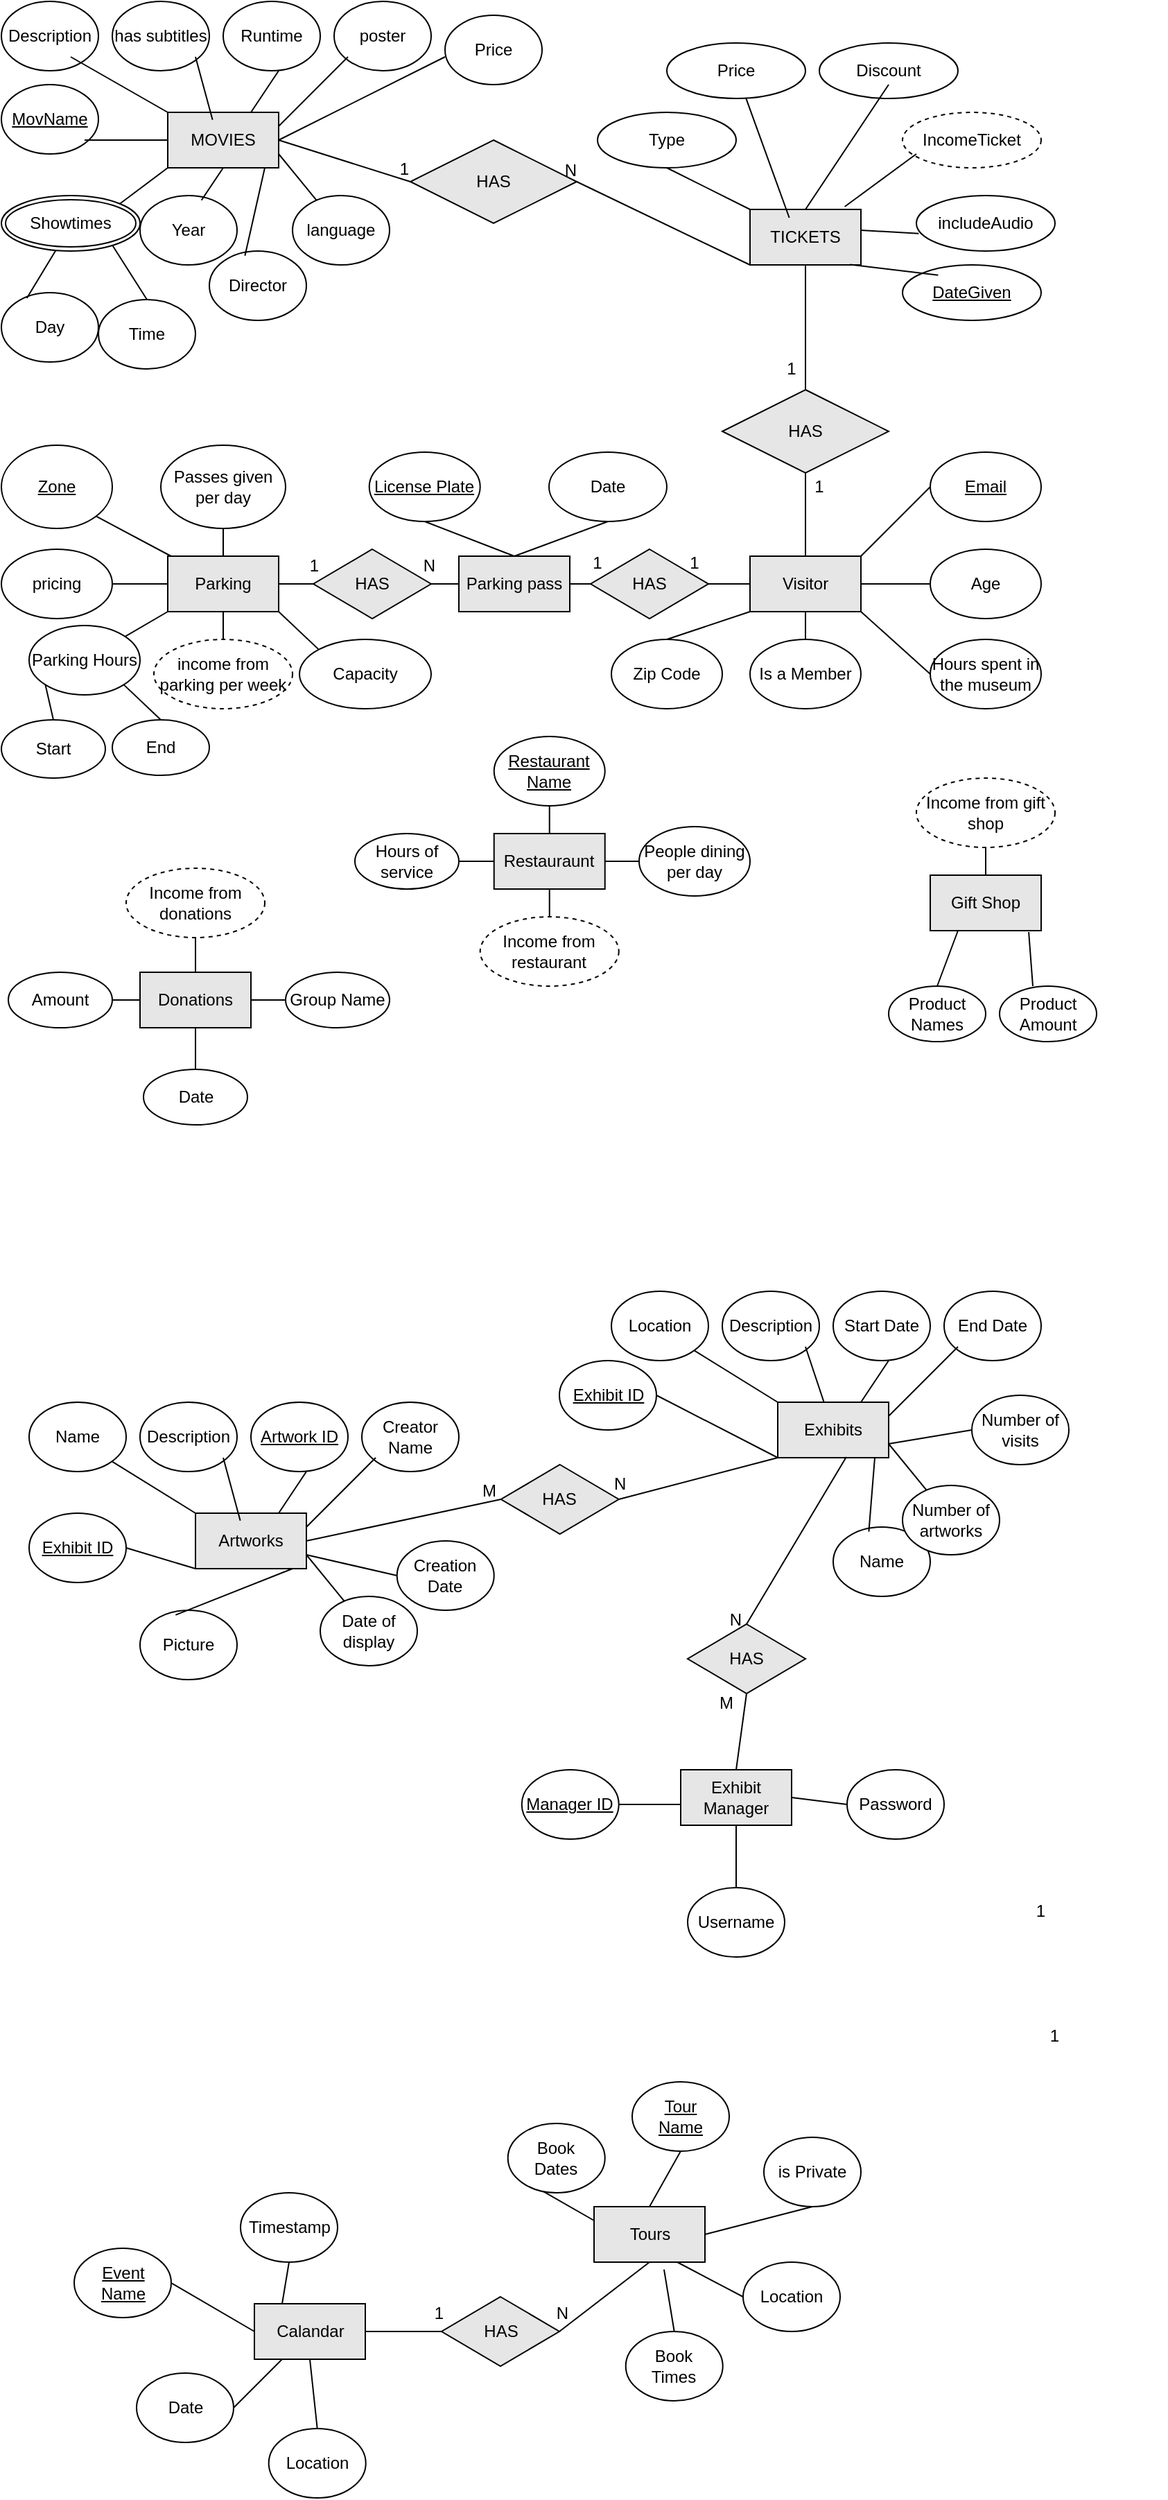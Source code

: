 <mxfile version="20.8.19" type="github">
  <diagram id="hE65RoLKXRJ-H_FZ36-S" name="Page-1">
    <mxGraphModel dx="841" dy="452" grid="1" gridSize="10" guides="1" tooltips="1" connect="1" arrows="0" fold="1" page="1" pageScale="1" pageWidth="850" pageHeight="1100" math="0" shadow="0">
      <root>
        <mxCell id="0" />
        <mxCell id="1" parent="0" />
        <mxCell id="snFYg91EjPXi_6oUZBa3-1" value="&lt;span style=&quot;&quot;&gt;MOVIES&lt;/span&gt;" style="rounded=0;whiteSpace=wrap;html=1;labelBackgroundColor=none;fillColor=#E6E6E6;strokeColor=default;align=center;fontColor=default;" parent="1" vertex="1">
          <mxGeometry x="120" y="80" width="80" height="40" as="geometry" />
        </mxCell>
        <mxCell id="B4HkfwiJIqSksFedpEig-2" value="Price" style="ellipse;whiteSpace=wrap;html=1;labelBackgroundColor=none;strokeColor=default;fontColor=default;fillColor=#FFFFFF;" parent="1" vertex="1">
          <mxGeometry x="320" y="10" width="70" height="50" as="geometry" />
        </mxCell>
        <mxCell id="B4HkfwiJIqSksFedpEig-3" value="&lt;u&gt;MovName&lt;/u&gt;" style="ellipse;whiteSpace=wrap;html=1;labelBackgroundColor=none;strokeColor=default;fontColor=default;fillColor=#FFFFFF;" parent="1" vertex="1">
          <mxGeometry y="60" width="70" height="50" as="geometry" />
        </mxCell>
        <mxCell id="B4HkfwiJIqSksFedpEig-4" value="Director" style="ellipse;whiteSpace=wrap;html=1;labelBackgroundColor=none;strokeColor=default;fontColor=default;fillColor=#FFFFFF;" parent="1" vertex="1">
          <mxGeometry x="150" y="180" width="70" height="50" as="geometry" />
        </mxCell>
        <mxCell id="B4HkfwiJIqSksFedpEig-5" value="Description" style="ellipse;whiteSpace=wrap;html=1;labelBackgroundColor=none;strokeColor=default;fontColor=default;fillColor=#FFFFFF;" parent="1" vertex="1">
          <mxGeometry width="70" height="50" as="geometry" />
        </mxCell>
        <mxCell id="B4HkfwiJIqSksFedpEig-6" value="Runtime" style="ellipse;whiteSpace=wrap;html=1;labelBackgroundColor=none;strokeColor=default;fontColor=default;fillColor=#FFFFFF;" parent="1" vertex="1">
          <mxGeometry x="160" width="70" height="50" as="geometry" />
        </mxCell>
        <mxCell id="B4HkfwiJIqSksFedpEig-7" value="Year" style="ellipse;whiteSpace=wrap;html=1;labelBackgroundColor=none;strokeColor=default;fontColor=default;fillColor=#FFFFFF;" parent="1" vertex="1">
          <mxGeometry x="100" y="140" width="70" height="50" as="geometry" />
        </mxCell>
        <mxCell id="B4HkfwiJIqSksFedpEig-8" value="language" style="ellipse;whiteSpace=wrap;html=1;labelBackgroundColor=none;strokeColor=default;fontColor=default;fillColor=#FFFFFF;" parent="1" vertex="1">
          <mxGeometry x="210" y="140" width="70" height="50" as="geometry" />
        </mxCell>
        <mxCell id="B4HkfwiJIqSksFedpEig-9" value="has subtitles" style="ellipse;whiteSpace=wrap;html=1;labelBackgroundColor=none;strokeColor=default;fontColor=default;fillColor=#FFFFFF;" parent="1" vertex="1">
          <mxGeometry x="80" width="70" height="50" as="geometry" />
        </mxCell>
        <mxCell id="B4HkfwiJIqSksFedpEig-10" value="poster" style="ellipse;whiteSpace=wrap;html=1;labelBackgroundColor=none;strokeColor=default;fontColor=default;fillColor=#FFFFFF;" parent="1" vertex="1">
          <mxGeometry x="240" width="70" height="50" as="geometry" />
        </mxCell>
        <mxCell id="B4HkfwiJIqSksFedpEig-11" value="Day" style="ellipse;whiteSpace=wrap;html=1;labelBackgroundColor=none;strokeColor=default;fontColor=default;fillColor=#FFFFFF;" parent="1" vertex="1">
          <mxGeometry y="210" width="70" height="50" as="geometry" />
        </mxCell>
        <mxCell id="B4HkfwiJIqSksFedpEig-12" value="Time" style="ellipse;whiteSpace=wrap;html=1;labelBackgroundColor=none;strokeColor=default;fontColor=default;fillColor=#FFFFFF;" parent="1" vertex="1">
          <mxGeometry x="70" y="215" width="70" height="50" as="geometry" />
        </mxCell>
        <mxCell id="B4HkfwiJIqSksFedpEig-14" value="" style="endArrow=none;html=1;rounded=0;fontColor=default;exitX=0;exitY=0;exitDx=0;exitDy=0;" parent="1" source="snFYg91EjPXi_6oUZBa3-1" edge="1">
          <mxGeometry width="50" height="50" relative="1" as="geometry">
            <mxPoint y="90" as="sourcePoint" />
            <mxPoint x="50" y="40" as="targetPoint" />
          </mxGeometry>
        </mxCell>
        <mxCell id="B4HkfwiJIqSksFedpEig-16" value="" style="endArrow=none;html=1;rounded=0;fontColor=default;exitX=0.404;exitY=0.133;exitDx=0;exitDy=0;exitPerimeter=0;" parent="1" source="snFYg91EjPXi_6oUZBa3-1" edge="1">
          <mxGeometry width="50" height="50" relative="1" as="geometry">
            <mxPoint x="90" y="80" as="sourcePoint" />
            <mxPoint x="140" y="40" as="targetPoint" />
          </mxGeometry>
        </mxCell>
        <mxCell id="B4HkfwiJIqSksFedpEig-17" value="" style="endArrow=none;html=1;rounded=0;fontColor=default;exitX=0.75;exitY=0;exitDx=0;exitDy=0;" parent="1" source="snFYg91EjPXi_6oUZBa3-1" edge="1">
          <mxGeometry width="50" height="50" relative="1" as="geometry">
            <mxPoint x="150" y="90" as="sourcePoint" />
            <mxPoint x="200" y="50" as="targetPoint" />
          </mxGeometry>
        </mxCell>
        <mxCell id="B4HkfwiJIqSksFedpEig-18" value="" style="endArrow=none;html=1;rounded=0;fontColor=default;" parent="1" edge="1">
          <mxGeometry width="50" height="50" relative="1" as="geometry">
            <mxPoint x="200" y="90" as="sourcePoint" />
            <mxPoint x="250" y="40" as="targetPoint" />
          </mxGeometry>
        </mxCell>
        <mxCell id="B4HkfwiJIqSksFedpEig-19" value="" style="endArrow=none;html=1;rounded=0;fontColor=default;exitX=1;exitY=0.5;exitDx=0;exitDy=0;" parent="1" source="snFYg91EjPXi_6oUZBa3-1" edge="1">
          <mxGeometry width="50" height="50" relative="1" as="geometry">
            <mxPoint x="270" y="90" as="sourcePoint" />
            <mxPoint x="320" y="40" as="targetPoint" />
          </mxGeometry>
        </mxCell>
        <mxCell id="B4HkfwiJIqSksFedpEig-20" value="" style="endArrow=none;html=1;rounded=0;fontColor=default;entryX=0;entryY=0.5;entryDx=0;entryDy=0;" parent="1" target="snFYg91EjPXi_6oUZBa3-1" edge="1">
          <mxGeometry width="50" height="50" relative="1" as="geometry">
            <mxPoint x="60" y="100" as="sourcePoint" />
            <mxPoint x="100" y="40" as="targetPoint" />
          </mxGeometry>
        </mxCell>
        <mxCell id="B4HkfwiJIqSksFedpEig-21" value="" style="endArrow=none;html=1;rounded=0;fontColor=default;entryX=0;entryY=1;entryDx=0;entryDy=0;" parent="1" target="snFYg91EjPXi_6oUZBa3-1" edge="1">
          <mxGeometry width="50" height="50" relative="1" as="geometry">
            <mxPoint x="80" y="150" as="sourcePoint" />
            <mxPoint x="130" y="100" as="targetPoint" />
          </mxGeometry>
        </mxCell>
        <mxCell id="B4HkfwiJIqSksFedpEig-23" value="" style="endArrow=none;html=1;rounded=0;fontColor=default;exitX=0.262;exitY=0.08;exitDx=0;exitDy=0;exitPerimeter=0;" parent="1" source="B4HkfwiJIqSksFedpEig-11" edge="1">
          <mxGeometry width="50" height="50" relative="1" as="geometry">
            <mxPoint x="30" y="220" as="sourcePoint" />
            <mxPoint x="45" y="170" as="targetPoint" />
          </mxGeometry>
        </mxCell>
        <mxCell id="B4HkfwiJIqSksFedpEig-24" value="" style="endArrow=none;html=1;rounded=0;fontColor=default;exitX=0.5;exitY=0;exitDx=0;exitDy=0;" parent="1" source="B4HkfwiJIqSksFedpEig-12" edge="1">
          <mxGeometry width="50" height="50" relative="1" as="geometry">
            <mxPoint x="20" y="210" as="sourcePoint" />
            <mxPoint x="70" y="160" as="targetPoint" />
          </mxGeometry>
        </mxCell>
        <mxCell id="B4HkfwiJIqSksFedpEig-25" value="" style="endArrow=none;html=1;rounded=0;fontColor=default;exitX=0.633;exitY=0.067;exitDx=0;exitDy=0;exitPerimeter=0;entryX=0.5;entryY=1;entryDx=0;entryDy=0;" parent="1" source="B4HkfwiJIqSksFedpEig-7" target="snFYg91EjPXi_6oUZBa3-1" edge="1">
          <mxGeometry width="50" height="50" relative="1" as="geometry">
            <mxPoint x="120" y="160" as="sourcePoint" />
            <mxPoint x="160" y="130" as="targetPoint" />
          </mxGeometry>
        </mxCell>
        <mxCell id="B4HkfwiJIqSksFedpEig-26" value="" style="endArrow=none;html=1;rounded=0;fontColor=default;exitX=0.367;exitY=0.067;exitDx=0;exitDy=0;exitPerimeter=0;" parent="1" source="B4HkfwiJIqSksFedpEig-4" edge="1">
          <mxGeometry width="50" height="50" relative="1" as="geometry">
            <mxPoint x="140" y="170" as="sourcePoint" />
            <mxPoint x="190" y="120" as="targetPoint" />
          </mxGeometry>
        </mxCell>
        <mxCell id="B4HkfwiJIqSksFedpEig-27" value="" style="endArrow=none;html=1;rounded=0;fontColor=default;" parent="1" source="B4HkfwiJIqSksFedpEig-8" edge="1">
          <mxGeometry width="50" height="50" relative="1" as="geometry">
            <mxPoint x="150" y="160" as="sourcePoint" />
            <mxPoint x="200" y="110" as="targetPoint" />
          </mxGeometry>
        </mxCell>
        <mxCell id="B4HkfwiJIqSksFedpEig-28" value="&lt;div&gt;TICKETS&lt;/div&gt;" style="rounded=0;whiteSpace=wrap;html=1;labelBackgroundColor=none;fillColor=#E6E6E6;strokeColor=default;align=center;fontColor=default;" parent="1" vertex="1">
          <mxGeometry x="540" y="150" width="80" height="40" as="geometry" />
        </mxCell>
        <mxCell id="B4HkfwiJIqSksFedpEig-41" value="includeAudio" style="ellipse;whiteSpace=wrap;html=1;align=center;labelBackgroundColor=none;strokeColor=default;fontColor=default;fillColor=#FFFFFF;" parent="1" vertex="1">
          <mxGeometry x="660" y="140" width="100" height="40" as="geometry" />
        </mxCell>
        <mxCell id="B4HkfwiJIqSksFedpEig-43" value="Discount" style="ellipse;whiteSpace=wrap;html=1;align=center;labelBackgroundColor=none;strokeColor=default;fontColor=default;fillColor=#FFFFFF;" parent="1" vertex="1">
          <mxGeometry x="590" y="30" width="100" height="40" as="geometry" />
        </mxCell>
        <mxCell id="B4HkfwiJIqSksFedpEig-44" value="Price" style="ellipse;whiteSpace=wrap;html=1;align=center;labelBackgroundColor=none;strokeColor=default;fontColor=default;fillColor=#FFFFFF;" parent="1" vertex="1">
          <mxGeometry x="480" y="30" width="100" height="40" as="geometry" />
        </mxCell>
        <mxCell id="B4HkfwiJIqSksFedpEig-45" value="Type" style="ellipse;whiteSpace=wrap;html=1;align=center;labelBackgroundColor=none;strokeColor=default;fontColor=default;fillColor=#FFFFFF;" parent="1" vertex="1">
          <mxGeometry x="430" y="80" width="100" height="40" as="geometry" />
        </mxCell>
        <mxCell id="B4HkfwiJIqSksFedpEig-46" value="DateGiven" style="ellipse;whiteSpace=wrap;html=1;align=center;fontStyle=4;labelBackgroundColor=none;strokeColor=default;fontColor=default;fillColor=#FFFFFF;" parent="1" vertex="1">
          <mxGeometry x="650" y="190" width="100" height="40" as="geometry" />
        </mxCell>
        <mxCell id="B4HkfwiJIqSksFedpEig-47" value="IncomeTicket" style="ellipse;whiteSpace=wrap;html=1;align=center;dashed=1;labelBackgroundColor=none;strokeColor=default;fontColor=default;fillColor=#FFFFFF;" parent="1" vertex="1">
          <mxGeometry x="650" y="80" width="100" height="40" as="geometry" />
        </mxCell>
        <mxCell id="B4HkfwiJIqSksFedpEig-48" value="" style="endArrow=none;html=1;rounded=0;fontColor=default;entryX=0;entryY=0;entryDx=0;entryDy=0;" parent="1" target="B4HkfwiJIqSksFedpEig-28" edge="1">
          <mxGeometry relative="1" as="geometry">
            <mxPoint x="480" y="120" as="sourcePoint" />
            <mxPoint x="620" y="110" as="targetPoint" />
          </mxGeometry>
        </mxCell>
        <mxCell id="B4HkfwiJIqSksFedpEig-49" value="" style="endArrow=none;html=1;rounded=0;fontColor=default;entryX=0.354;entryY=0.15;entryDx=0;entryDy=0;entryPerimeter=0;" parent="1" source="B4HkfwiJIqSksFedpEig-44" target="B4HkfwiJIqSksFedpEig-28" edge="1">
          <mxGeometry relative="1" as="geometry">
            <mxPoint x="500" y="79" as="sourcePoint" />
            <mxPoint x="660" y="79" as="targetPoint" />
          </mxGeometry>
        </mxCell>
        <mxCell id="B4HkfwiJIqSksFedpEig-50" value="" style="endArrow=none;html=1;rounded=0;fontColor=default;exitX=0.5;exitY=0;exitDx=0;exitDy=0;" parent="1" source="B4HkfwiJIqSksFedpEig-28" edge="1">
          <mxGeometry relative="1" as="geometry">
            <mxPoint x="520" y="110" as="sourcePoint" />
            <mxPoint x="640" y="60" as="targetPoint" />
          </mxGeometry>
        </mxCell>
        <mxCell id="B4HkfwiJIqSksFedpEig-51" value="" style="endArrow=none;html=1;rounded=0;fontColor=default;exitX=0.854;exitY=-0.05;exitDx=0;exitDy=0;exitPerimeter=0;" parent="1" source="B4HkfwiJIqSksFedpEig-28" edge="1">
          <mxGeometry relative="1" as="geometry">
            <mxPoint x="520" y="110" as="sourcePoint" />
            <mxPoint x="660" y="110" as="targetPoint" />
          </mxGeometry>
        </mxCell>
        <mxCell id="B4HkfwiJIqSksFedpEig-52" value="" style="endArrow=none;html=1;rounded=0;fontColor=default;entryX=0.017;entryY=0.683;entryDx=0;entryDy=0;entryPerimeter=0;" parent="1" target="B4HkfwiJIqSksFedpEig-41" edge="1">
          <mxGeometry relative="1" as="geometry">
            <mxPoint x="620" y="165" as="sourcePoint" />
            <mxPoint x="680" y="164.5" as="targetPoint" />
          </mxGeometry>
        </mxCell>
        <mxCell id="B4HkfwiJIqSksFedpEig-53" value="" style="endArrow=none;html=1;rounded=0;fontColor=default;entryX=0.257;entryY=0.183;entryDx=0;entryDy=0;entryPerimeter=0;exitX=0.903;exitY=0.994;exitDx=0;exitDy=0;exitPerimeter=0;" parent="1" source="B4HkfwiJIqSksFedpEig-28" target="B4HkfwiJIqSksFedpEig-46" edge="1">
          <mxGeometry relative="1" as="geometry">
            <mxPoint x="560" y="190" as="sourcePoint" />
            <mxPoint x="720" y="189" as="targetPoint" />
            <Array as="points" />
          </mxGeometry>
        </mxCell>
        <mxCell id="B4HkfwiJIqSksFedpEig-54" value="HAS" style="shape=rhombus;perimeter=rhombusPerimeter;whiteSpace=wrap;html=1;align=center;labelBackgroundColor=none;strokeColor=default;fontColor=default;fillColor=#E6E6E6;" parent="1" vertex="1">
          <mxGeometry x="295" y="100" width="120" height="60" as="geometry" />
        </mxCell>
        <mxCell id="B4HkfwiJIqSksFedpEig-55" value="" style="endArrow=none;html=1;rounded=0;fontColor=default;entryX=0;entryY=0.5;entryDx=0;entryDy=0;" parent="1" target="B4HkfwiJIqSksFedpEig-54" edge="1">
          <mxGeometry relative="1" as="geometry">
            <mxPoint x="200" y="100" as="sourcePoint" />
            <mxPoint x="360" y="100" as="targetPoint" />
          </mxGeometry>
        </mxCell>
        <mxCell id="B4HkfwiJIqSksFedpEig-56" value="1" style="resizable=0;html=1;align=right;verticalAlign=bottom;labelBackgroundColor=none;strokeColor=default;fontColor=default;fillColor=#E6E6E6;" parent="B4HkfwiJIqSksFedpEig-55" connectable="0" vertex="1">
          <mxGeometry x="1" relative="1" as="geometry" />
        </mxCell>
        <mxCell id="B4HkfwiJIqSksFedpEig-57" value="" style="endArrow=none;html=1;rounded=0;fontColor=default;exitX=0;exitY=1;exitDx=0;exitDy=0;" parent="1" source="B4HkfwiJIqSksFedpEig-28" edge="1">
          <mxGeometry relative="1" as="geometry">
            <mxPoint x="495" y="140" as="sourcePoint" />
            <mxPoint x="415" y="130" as="targetPoint" />
          </mxGeometry>
        </mxCell>
        <mxCell id="B4HkfwiJIqSksFedpEig-58" value="N" style="resizable=0;html=1;align=right;verticalAlign=bottom;labelBackgroundColor=none;strokeColor=default;fontColor=default;fillColor=#E6E6E6;" parent="B4HkfwiJIqSksFedpEig-57" connectable="0" vertex="1">
          <mxGeometry x="1" relative="1" as="geometry" />
        </mxCell>
        <mxCell id="ZLmWBADTlYXgiT_7GT_r-1" value="Parking" style="rounded=0;whiteSpace=wrap;html=1;labelBackgroundColor=none;fillColor=#E6E6E6;strokeColor=default;align=center;fontColor=default;" parent="1" vertex="1">
          <mxGeometry x="120" y="400" width="80" height="40" as="geometry" />
        </mxCell>
        <mxCell id="ZLmWBADTlYXgiT_7GT_r-2" value="Zone" style="ellipse;whiteSpace=wrap;html=1;fontStyle=4" parent="1" vertex="1">
          <mxGeometry y="320" width="80" height="60" as="geometry" />
        </mxCell>
        <mxCell id="ZLmWBADTlYXgiT_7GT_r-3" value="pricing" style="ellipse;whiteSpace=wrap;html=1;" parent="1" vertex="1">
          <mxGeometry y="395" width="80" height="50" as="geometry" />
        </mxCell>
        <mxCell id="ZLmWBADTlYXgiT_7GT_r-4" value="Parking Hours" style="ellipse;whiteSpace=wrap;html=1;" parent="1" vertex="1">
          <mxGeometry x="20" y="450" width="80" height="50" as="geometry" />
        </mxCell>
        <mxCell id="ZLmWBADTlYXgiT_7GT_r-5" value="Passes given per day" style="ellipse;whiteSpace=wrap;html=1;" parent="1" vertex="1">
          <mxGeometry x="115" y="320" width="90" height="60" as="geometry" />
        </mxCell>
        <mxCell id="ZLmWBADTlYXgiT_7GT_r-6" value="income from parking per week" style="ellipse;whiteSpace=wrap;html=1;dashed=1;" parent="1" vertex="1">
          <mxGeometry x="110" y="460" width="100" height="50" as="geometry" />
        </mxCell>
        <mxCell id="ZLmWBADTlYXgiT_7GT_r-7" value="" style="endArrow=none;html=1;rounded=0;exitX=1;exitY=1;exitDx=0;exitDy=0;" parent="1" source="ZLmWBADTlYXgiT_7GT_r-2" target="ZLmWBADTlYXgiT_7GT_r-1" edge="1">
          <mxGeometry width="50" height="50" relative="1" as="geometry">
            <mxPoint x="150" y="390" as="sourcePoint" />
            <mxPoint x="200" y="340" as="targetPoint" />
          </mxGeometry>
        </mxCell>
        <mxCell id="ZLmWBADTlYXgiT_7GT_r-8" value="" style="endArrow=none;html=1;rounded=0;exitX=0.5;exitY=0;exitDx=0;exitDy=0;entryX=0.5;entryY=1;entryDx=0;entryDy=0;" parent="1" source="ZLmWBADTlYXgiT_7GT_r-1" target="ZLmWBADTlYXgiT_7GT_r-5" edge="1">
          <mxGeometry width="50" height="50" relative="1" as="geometry">
            <mxPoint x="150" y="390" as="sourcePoint" />
            <mxPoint x="200" y="340" as="targetPoint" />
          </mxGeometry>
        </mxCell>
        <mxCell id="ZLmWBADTlYXgiT_7GT_r-9" value="" style="endArrow=none;html=1;rounded=0;exitX=1;exitY=0.5;exitDx=0;exitDy=0;entryX=0;entryY=0.5;entryDx=0;entryDy=0;" parent="1" source="ZLmWBADTlYXgiT_7GT_r-3" target="ZLmWBADTlYXgiT_7GT_r-1" edge="1">
          <mxGeometry width="50" height="50" relative="1" as="geometry">
            <mxPoint x="80" y="450" as="sourcePoint" />
            <mxPoint x="130" y="400" as="targetPoint" />
          </mxGeometry>
        </mxCell>
        <mxCell id="ZLmWBADTlYXgiT_7GT_r-11" value="" style="endArrow=none;html=1;curved=1;entryX=0;entryY=1;entryDx=0;entryDy=0;" parent="1" source="ZLmWBADTlYXgiT_7GT_r-4" target="ZLmWBADTlYXgiT_7GT_r-1" edge="1">
          <mxGeometry width="50" height="50" relative="1" as="geometry">
            <mxPoint x="150" y="390" as="sourcePoint" />
            <mxPoint x="200" y="340" as="targetPoint" />
          </mxGeometry>
        </mxCell>
        <mxCell id="ZLmWBADTlYXgiT_7GT_r-12" value="" style="endArrow=none;html=1;curved=1;exitX=0.5;exitY=0;exitDx=0;exitDy=0;entryX=0.5;entryY=1;entryDx=0;entryDy=0;" parent="1" source="ZLmWBADTlYXgiT_7GT_r-6" target="ZLmWBADTlYXgiT_7GT_r-1" edge="1">
          <mxGeometry width="50" height="50" relative="1" as="geometry">
            <mxPoint x="150" y="390" as="sourcePoint" />
            <mxPoint x="200" y="340" as="targetPoint" />
          </mxGeometry>
        </mxCell>
        <mxCell id="ZLmWBADTlYXgiT_7GT_r-13" value="Visitor" style="rounded=0;whiteSpace=wrap;html=1;labelBackgroundColor=none;fillColor=#E6E6E6;strokeColor=default;align=center;fontColor=default;" parent="1" vertex="1">
          <mxGeometry x="540" y="400" width="80" height="40" as="geometry" />
        </mxCell>
        <mxCell id="ZLmWBADTlYXgiT_7GT_r-14" value="Email" style="ellipse;whiteSpace=wrap;html=1;fontStyle=4" parent="1" vertex="1">
          <mxGeometry x="670" y="325" width="80" height="50" as="geometry" />
        </mxCell>
        <mxCell id="ZLmWBADTlYXgiT_7GT_r-15" value="Age" style="ellipse;whiteSpace=wrap;html=1;" parent="1" vertex="1">
          <mxGeometry x="670" y="395" width="80" height="50" as="geometry" />
        </mxCell>
        <mxCell id="ZLmWBADTlYXgiT_7GT_r-16" value="" style="endArrow=none;html=1;curved=1;exitX=1;exitY=0;exitDx=0;exitDy=0;entryX=0;entryY=0.5;entryDx=0;entryDy=0;" parent="1" source="ZLmWBADTlYXgiT_7GT_r-13" target="ZLmWBADTlYXgiT_7GT_r-14" edge="1">
          <mxGeometry width="50" height="50" relative="1" as="geometry">
            <mxPoint x="600" y="400" as="sourcePoint" />
            <mxPoint x="650" y="350" as="targetPoint" />
          </mxGeometry>
        </mxCell>
        <mxCell id="ZLmWBADTlYXgiT_7GT_r-17" value="" style="endArrow=none;html=1;curved=1;exitX=1;exitY=0.5;exitDx=0;exitDy=0;entryX=0;entryY=0.5;entryDx=0;entryDy=0;" parent="1" source="ZLmWBADTlYXgiT_7GT_r-13" target="ZLmWBADTlYXgiT_7GT_r-15" edge="1">
          <mxGeometry width="50" height="50" relative="1" as="geometry">
            <mxPoint x="600" y="400" as="sourcePoint" />
            <mxPoint x="650" y="350" as="targetPoint" />
          </mxGeometry>
        </mxCell>
        <mxCell id="ZLmWBADTlYXgiT_7GT_r-18" value="Hours spent in the museum" style="ellipse;whiteSpace=wrap;html=1;" parent="1" vertex="1">
          <mxGeometry x="670" y="460" width="80" height="50" as="geometry" />
        </mxCell>
        <mxCell id="ZLmWBADTlYXgiT_7GT_r-19" value="" style="endArrow=none;html=1;curved=1;exitX=1;exitY=1;exitDx=0;exitDy=0;entryX=0;entryY=0.5;entryDx=0;entryDy=0;" parent="1" source="ZLmWBADTlYXgiT_7GT_r-13" target="ZLmWBADTlYXgiT_7GT_r-18" edge="1">
          <mxGeometry width="50" height="50" relative="1" as="geometry">
            <mxPoint x="600" y="400" as="sourcePoint" />
            <mxPoint x="650" y="350" as="targetPoint" />
          </mxGeometry>
        </mxCell>
        <mxCell id="ZLmWBADTlYXgiT_7GT_r-21" value="HAS" style="shape=rhombus;perimeter=rhombusPerimeter;whiteSpace=wrap;html=1;align=center;labelBackgroundColor=none;strokeColor=default;fontColor=default;fillColor=#E6E6E6;" parent="1" vertex="1">
          <mxGeometry x="520" y="280" width="120" height="60" as="geometry" />
        </mxCell>
        <mxCell id="ZLmWBADTlYXgiT_7GT_r-23" value="" style="endArrow=none;html=1;curved=1;exitX=0.5;exitY=0;exitDx=0;exitDy=0;entryX=0.5;entryY=1;entryDx=0;entryDy=0;" parent="1" source="ZLmWBADTlYXgiT_7GT_r-21" target="B4HkfwiJIqSksFedpEig-28" edge="1">
          <mxGeometry width="50" height="50" relative="1" as="geometry">
            <mxPoint x="590" y="430" as="sourcePoint" />
            <mxPoint x="530" y="220" as="targetPoint" />
          </mxGeometry>
        </mxCell>
        <mxCell id="ZLmWBADTlYXgiT_7GT_r-24" value="" style="endArrow=none;html=1;curved=1;entryX=0.5;entryY=1;entryDx=0;entryDy=0;exitX=0.5;exitY=0;exitDx=0;exitDy=0;" parent="1" source="ZLmWBADTlYXgiT_7GT_r-13" target="ZLmWBADTlYXgiT_7GT_r-21" edge="1">
          <mxGeometry width="50" height="50" relative="1" as="geometry">
            <mxPoint x="580" y="390" as="sourcePoint" />
            <mxPoint x="650" y="350" as="targetPoint" />
          </mxGeometry>
        </mxCell>
        <mxCell id="ZLmWBADTlYXgiT_7GT_r-25" value="1" style="text;html=1;strokeColor=none;fillColor=none;align=center;verticalAlign=middle;whiteSpace=wrap;rounded=0;" parent="1" vertex="1">
          <mxGeometry x="560" y="335" width="60" height="30" as="geometry" />
        </mxCell>
        <mxCell id="ZLmWBADTlYXgiT_7GT_r-26" value="1" style="text;html=1;strokeColor=none;fillColor=none;align=center;verticalAlign=middle;whiteSpace=wrap;rounded=0;" parent="1" vertex="1">
          <mxGeometry x="540" y="250" width="60" height="30" as="geometry" />
        </mxCell>
        <mxCell id="ZLmWBADTlYXgiT_7GT_r-27" value="&lt;div&gt;Is a Member&lt;/div&gt;" style="ellipse;whiteSpace=wrap;html=1;" parent="1" vertex="1">
          <mxGeometry x="540" y="460" width="80" height="50" as="geometry" />
        </mxCell>
        <mxCell id="ZLmWBADTlYXgiT_7GT_r-28" value="" style="endArrow=none;html=1;curved=1;exitX=0.5;exitY=0;exitDx=0;exitDy=0;entryX=0.5;entryY=1;entryDx=0;entryDy=0;" parent="1" source="ZLmWBADTlYXgiT_7GT_r-27" target="ZLmWBADTlYXgiT_7GT_r-13" edge="1">
          <mxGeometry width="50" height="50" relative="1" as="geometry">
            <mxPoint x="400" y="400" as="sourcePoint" />
            <mxPoint x="450" y="350" as="targetPoint" />
          </mxGeometry>
        </mxCell>
        <mxCell id="ZLmWBADTlYXgiT_7GT_r-29" value="&lt;div&gt;Zip Code&lt;/div&gt;" style="ellipse;whiteSpace=wrap;html=1;" parent="1" vertex="1">
          <mxGeometry x="440" y="460" width="80" height="50" as="geometry" />
        </mxCell>
        <mxCell id="ZLmWBADTlYXgiT_7GT_r-30" value="" style="endArrow=none;html=1;curved=1;exitX=0.5;exitY=0;exitDx=0;exitDy=0;entryX=0;entryY=1;entryDx=0;entryDy=0;" parent="1" source="ZLmWBADTlYXgiT_7GT_r-29" target="ZLmWBADTlYXgiT_7GT_r-13" edge="1">
          <mxGeometry width="50" height="50" relative="1" as="geometry">
            <mxPoint x="380" y="400" as="sourcePoint" />
            <mxPoint x="430" y="350" as="targetPoint" />
          </mxGeometry>
        </mxCell>
        <mxCell id="DcB4AucVIIoKUe7GozCo-1" value="Showtimes" style="ellipse;shape=doubleEllipse;margin=3;whiteSpace=wrap;html=1;align=center;" parent="1" vertex="1">
          <mxGeometry y="140" width="100" height="40" as="geometry" />
        </mxCell>
        <mxCell id="3wOYteCgXOwk_A6TP4Yo-1" value="Capacity" style="ellipse;whiteSpace=wrap;html=1;" parent="1" vertex="1">
          <mxGeometry x="215" y="460" width="95" height="50" as="geometry" />
        </mxCell>
        <mxCell id="3wOYteCgXOwk_A6TP4Yo-2" value="&lt;div&gt;Parking pass&lt;/div&gt;" style="rounded=0;whiteSpace=wrap;html=1;labelBackgroundColor=none;fillColor=#E6E6E6;strokeColor=default;align=center;fontColor=default;" parent="1" vertex="1">
          <mxGeometry x="330" y="400" width="80" height="40" as="geometry" />
        </mxCell>
        <mxCell id="3wOYteCgXOwk_A6TP4Yo-3" value="" style="endArrow=none;html=1;rounded=0;exitX=1;exitY=0.5;exitDx=0;exitDy=0;" parent="1" source="ZLmWBADTlYXgiT_7GT_r-1" edge="1">
          <mxGeometry width="50" height="50" relative="1" as="geometry">
            <mxPoint x="460" y="430" as="sourcePoint" />
            <mxPoint x="240" y="420" as="targetPoint" />
          </mxGeometry>
        </mxCell>
        <mxCell id="3wOYteCgXOwk_A6TP4Yo-4" value="HAS" style="shape=rhombus;perimeter=rhombusPerimeter;whiteSpace=wrap;html=1;align=center;labelBackgroundColor=none;strokeColor=default;fontColor=default;fillColor=#E6E6E6;" parent="1" vertex="1">
          <mxGeometry x="225" y="395" width="85" height="50" as="geometry" />
        </mxCell>
        <mxCell id="3wOYteCgXOwk_A6TP4Yo-5" value="" style="endArrow=none;html=1;rounded=0;exitX=1;exitY=0.5;exitDx=0;exitDy=0;entryX=0;entryY=0.5;entryDx=0;entryDy=0;" parent="1" source="3wOYteCgXOwk_A6TP4Yo-4" target="3wOYteCgXOwk_A6TP4Yo-2" edge="1">
          <mxGeometry width="50" height="50" relative="1" as="geometry">
            <mxPoint x="460" y="430" as="sourcePoint" />
            <mxPoint x="510" y="380" as="targetPoint" />
          </mxGeometry>
        </mxCell>
        <mxCell id="3wOYteCgXOwk_A6TP4Yo-6" value="N" style="resizable=0;html=1;align=right;verticalAlign=bottom;labelBackgroundColor=none;strokeColor=default;fontColor=default;fillColor=#E6E6E6;" parent="1" connectable="0" vertex="1">
          <mxGeometry x="424.998" y="140.0" as="geometry">
            <mxPoint x="-111" y="275" as="offset" />
          </mxGeometry>
        </mxCell>
        <mxCell id="3wOYteCgXOwk_A6TP4Yo-7" value="1" style="resizable=0;html=1;align=right;verticalAlign=bottom;labelBackgroundColor=none;strokeColor=default;fontColor=default;fillColor=#E6E6E6;" parent="1" connectable="0" vertex="1">
          <mxGeometry x="305.358" y="140.113" as="geometry">
            <mxPoint x="-76" y="275" as="offset" />
          </mxGeometry>
        </mxCell>
        <mxCell id="3wOYteCgXOwk_A6TP4Yo-8" value="HAS" style="shape=rhombus;perimeter=rhombusPerimeter;whiteSpace=wrap;html=1;align=center;labelBackgroundColor=none;strokeColor=default;fontColor=default;fillColor=#E6E6E6;" parent="1" vertex="1">
          <mxGeometry x="425" y="395" width="85" height="50" as="geometry" />
        </mxCell>
        <mxCell id="3wOYteCgXOwk_A6TP4Yo-9" value="" style="endArrow=none;html=1;rounded=0;exitX=1;exitY=0.5;exitDx=0;exitDy=0;entryX=0;entryY=0.5;entryDx=0;entryDy=0;" parent="1" source="3wOYteCgXOwk_A6TP4Yo-2" target="3wOYteCgXOwk_A6TP4Yo-8" edge="1">
          <mxGeometry width="50" height="50" relative="1" as="geometry">
            <mxPoint x="460" y="430" as="sourcePoint" />
            <mxPoint x="510" y="380" as="targetPoint" />
          </mxGeometry>
        </mxCell>
        <mxCell id="3wOYteCgXOwk_A6TP4Yo-10" value="" style="endArrow=none;html=1;rounded=0;exitX=1;exitY=0.5;exitDx=0;exitDy=0;entryX=0;entryY=0.5;entryDx=0;entryDy=0;" parent="1" source="3wOYteCgXOwk_A6TP4Yo-8" target="ZLmWBADTlYXgiT_7GT_r-13" edge="1">
          <mxGeometry width="50" height="50" relative="1" as="geometry">
            <mxPoint x="460" y="430" as="sourcePoint" />
            <mxPoint x="510" y="380" as="targetPoint" />
          </mxGeometry>
        </mxCell>
        <mxCell id="3wOYteCgXOwk_A6TP4Yo-11" value="" style="endArrow=none;html=1;rounded=0;exitX=1;exitY=1;exitDx=0;exitDy=0;entryX=0;entryY=0;entryDx=0;entryDy=0;" parent="1" source="ZLmWBADTlYXgiT_7GT_r-1" target="3wOYteCgXOwk_A6TP4Yo-1" edge="1">
          <mxGeometry width="50" height="50" relative="1" as="geometry">
            <mxPoint x="460" y="430" as="sourcePoint" />
            <mxPoint x="510" y="380" as="targetPoint" />
          </mxGeometry>
        </mxCell>
        <mxCell id="3wOYteCgXOwk_A6TP4Yo-13" value="1" style="text;html=1;strokeColor=none;fillColor=none;align=center;verticalAlign=middle;whiteSpace=wrap;rounded=0;" parent="1" vertex="1">
          <mxGeometry x="470" y="390" width="60" height="30" as="geometry" />
        </mxCell>
        <mxCell id="3wOYteCgXOwk_A6TP4Yo-14" value="1" style="text;html=1;strokeColor=none;fillColor=none;align=center;verticalAlign=middle;whiteSpace=wrap;rounded=0;" parent="1" vertex="1">
          <mxGeometry x="400" y="390" width="60" height="30" as="geometry" />
        </mxCell>
        <mxCell id="3wOYteCgXOwk_A6TP4Yo-15" value="License Plate" style="ellipse;whiteSpace=wrap;html=1;fontStyle=4" parent="1" vertex="1">
          <mxGeometry x="265.36" y="325" width="80" height="50" as="geometry" />
        </mxCell>
        <mxCell id="3wOYteCgXOwk_A6TP4Yo-16" value="" style="endArrow=none;html=1;rounded=0;exitX=0.5;exitY=1;exitDx=0;exitDy=0;entryX=0.5;entryY=0;entryDx=0;entryDy=0;" parent="1" source="3wOYteCgXOwk_A6TP4Yo-15" target="3wOYteCgXOwk_A6TP4Yo-2" edge="1">
          <mxGeometry width="50" height="50" relative="1" as="geometry">
            <mxPoint x="460" y="430" as="sourcePoint" />
            <mxPoint x="510" y="380" as="targetPoint" />
          </mxGeometry>
        </mxCell>
        <mxCell id="3wOYteCgXOwk_A6TP4Yo-19" value="Date" style="ellipse;whiteSpace=wrap;html=1;" parent="1" vertex="1">
          <mxGeometry x="395" y="325" width="85" height="50" as="geometry" />
        </mxCell>
        <mxCell id="3wOYteCgXOwk_A6TP4Yo-20" value="" style="endArrow=none;html=1;rounded=0;exitX=0.5;exitY=0;exitDx=0;exitDy=0;entryX=0.5;entryY=1;entryDx=0;entryDy=0;" parent="1" source="3wOYteCgXOwk_A6TP4Yo-2" target="3wOYteCgXOwk_A6TP4Yo-19" edge="1">
          <mxGeometry width="50" height="50" relative="1" as="geometry">
            <mxPoint x="460" y="430" as="sourcePoint" />
            <mxPoint x="510" y="380" as="targetPoint" />
          </mxGeometry>
        </mxCell>
        <mxCell id="3wOYteCgXOwk_A6TP4Yo-22" value="Start" style="ellipse;whiteSpace=wrap;html=1;shadow=0;" parent="1" vertex="1">
          <mxGeometry y="518" width="75" height="42" as="geometry" />
        </mxCell>
        <mxCell id="3wOYteCgXOwk_A6TP4Yo-23" value="End" style="ellipse;whiteSpace=wrap;html=1;shadow=0;" parent="1" vertex="1">
          <mxGeometry x="80" y="518" width="70" height="40" as="geometry" />
        </mxCell>
        <mxCell id="3wOYteCgXOwk_A6TP4Yo-24" value="" style="endArrow=none;html=1;rounded=0;exitX=0.5;exitY=0;exitDx=0;exitDy=0;entryX=0;entryY=1;entryDx=0;entryDy=0;" parent="1" source="3wOYteCgXOwk_A6TP4Yo-22" target="ZLmWBADTlYXgiT_7GT_r-4" edge="1">
          <mxGeometry width="50" height="50" relative="1" as="geometry">
            <mxPoint x="650" y="370" as="sourcePoint" />
            <mxPoint x="700" y="320" as="targetPoint" />
          </mxGeometry>
        </mxCell>
        <mxCell id="3wOYteCgXOwk_A6TP4Yo-25" value="" style="endArrow=none;html=1;rounded=0;exitX=0.5;exitY=0;exitDx=0;exitDy=0;entryX=1;entryY=1;entryDx=0;entryDy=0;" parent="1" source="3wOYteCgXOwk_A6TP4Yo-23" target="ZLmWBADTlYXgiT_7GT_r-4" edge="1">
          <mxGeometry width="50" height="50" relative="1" as="geometry">
            <mxPoint x="650" y="370" as="sourcePoint" />
            <mxPoint x="700" y="320" as="targetPoint" />
          </mxGeometry>
        </mxCell>
        <mxCell id="f5n-ao7AEc2aRGX0BkiF-2" value="Gift Shop" style="rounded=0;whiteSpace=wrap;html=1;labelBackgroundColor=none;fillColor=#E6E6E6;strokeColor=default;align=center;fontColor=default;" parent="1" vertex="1">
          <mxGeometry x="670" y="630" width="80" height="40" as="geometry" />
        </mxCell>
        <mxCell id="f5n-ao7AEc2aRGX0BkiF-3" value="Restauraunt" style="rounded=0;whiteSpace=wrap;html=1;labelBackgroundColor=none;fillColor=#E6E6E6;strokeColor=default;align=center;fontColor=default;" parent="1" vertex="1">
          <mxGeometry x="355.36" y="600" width="80" height="40" as="geometry" />
        </mxCell>
        <mxCell id="f5n-ao7AEc2aRGX0BkiF-4" value="Income from restaurant" style="ellipse;whiteSpace=wrap;html=1;dashed=1;" parent="1" vertex="1">
          <mxGeometry x="345.36" y="660" width="100" height="50" as="geometry" />
        </mxCell>
        <mxCell id="f5n-ao7AEc2aRGX0BkiF-5" value="" style="endArrow=none;html=1;rounded=0;entryX=0.5;entryY=1;entryDx=0;entryDy=0;" parent="1" source="f5n-ao7AEc2aRGX0BkiF-4" target="f5n-ao7AEc2aRGX0BkiF-3" edge="1">
          <mxGeometry width="50" height="50" relative="1" as="geometry">
            <mxPoint x="60" y="620" as="sourcePoint" />
            <mxPoint x="110" y="570" as="targetPoint" />
            <Array as="points" />
          </mxGeometry>
        </mxCell>
        <mxCell id="f5n-ao7AEc2aRGX0BkiF-6" value="Donations" style="rounded=0;whiteSpace=wrap;html=1;labelBackgroundColor=none;fillColor=#E6E6E6;strokeColor=default;align=center;fontColor=default;" parent="1" vertex="1">
          <mxGeometry x="100" y="700" width="80" height="40" as="geometry" />
        </mxCell>
        <mxCell id="f5n-ao7AEc2aRGX0BkiF-7" value="People dining per day" style="ellipse;whiteSpace=wrap;html=1;" parent="1" vertex="1">
          <mxGeometry x="460" y="595" width="80" height="50" as="geometry" />
        </mxCell>
        <mxCell id="f5n-ao7AEc2aRGX0BkiF-9" value="" style="endArrow=none;html=1;rounded=0;entryX=0;entryY=0.5;entryDx=0;entryDy=0;exitX=1;exitY=0.5;exitDx=0;exitDy=0;" parent="1" source="f5n-ao7AEc2aRGX0BkiF-3" target="f5n-ao7AEc2aRGX0BkiF-7" edge="1">
          <mxGeometry width="50" height="50" relative="1" as="geometry">
            <mxPoint x="400" y="600" as="sourcePoint" />
            <mxPoint x="450" y="550" as="targetPoint" />
          </mxGeometry>
        </mxCell>
        <mxCell id="f5n-ao7AEc2aRGX0BkiF-10" value="&lt;u&gt;Restaurant Name&lt;/u&gt;" style="ellipse;whiteSpace=wrap;html=1;" parent="1" vertex="1">
          <mxGeometry x="355.36" y="530" width="80" height="50" as="geometry" />
        </mxCell>
        <mxCell id="f5n-ao7AEc2aRGX0BkiF-11" value="" style="endArrow=none;html=1;rounded=0;entryX=0.5;entryY=1;entryDx=0;entryDy=0;exitX=0.5;exitY=0;exitDx=0;exitDy=0;" parent="1" source="f5n-ao7AEc2aRGX0BkiF-3" target="f5n-ao7AEc2aRGX0BkiF-10" edge="1">
          <mxGeometry width="50" height="50" relative="1" as="geometry">
            <mxPoint x="370" y="420" as="sourcePoint" />
            <mxPoint x="420" y="370" as="targetPoint" />
          </mxGeometry>
        </mxCell>
        <mxCell id="f5n-ao7AEc2aRGX0BkiF-12" value="Hours of service" style="ellipse;whiteSpace=wrap;html=1;" parent="1" vertex="1">
          <mxGeometry x="255" y="600" width="75" height="40" as="geometry" />
        </mxCell>
        <mxCell id="f5n-ao7AEc2aRGX0BkiF-13" value="" style="endArrow=none;html=1;rounded=0;entryX=0;entryY=0.5;entryDx=0;entryDy=0;" parent="1" source="f5n-ao7AEc2aRGX0BkiF-12" target="f5n-ao7AEc2aRGX0BkiF-3" edge="1">
          <mxGeometry width="50" height="50" relative="1" as="geometry">
            <mxPoint x="370" y="410" as="sourcePoint" />
            <mxPoint x="420" y="360" as="targetPoint" />
          </mxGeometry>
        </mxCell>
        <mxCell id="f5n-ao7AEc2aRGX0BkiF-14" value="Income from donations" style="ellipse;whiteSpace=wrap;html=1;dashed=1;" parent="1" vertex="1">
          <mxGeometry x="90" y="625" width="100" height="50" as="geometry" />
        </mxCell>
        <mxCell id="f5n-ao7AEc2aRGX0BkiF-15" value="Income from gift shop" style="ellipse;whiteSpace=wrap;html=1;dashed=1;" parent="1" vertex="1">
          <mxGeometry x="660" y="560" width="100" height="50" as="geometry" />
        </mxCell>
        <mxCell id="f5n-ao7AEc2aRGX0BkiF-16" value="" style="endArrow=none;html=1;rounded=0;exitX=0.5;exitY=1;exitDx=0;exitDy=0;entryX=0.5;entryY=0;entryDx=0;entryDy=0;" parent="1" source="f5n-ao7AEc2aRGX0BkiF-14" target="f5n-ao7AEc2aRGX0BkiF-6" edge="1">
          <mxGeometry width="50" height="50" relative="1" as="geometry">
            <mxPoint x="370" y="410" as="sourcePoint" />
            <mxPoint x="420" y="360" as="targetPoint" />
          </mxGeometry>
        </mxCell>
        <mxCell id="f5n-ao7AEc2aRGX0BkiF-17" value="" style="endArrow=none;html=1;rounded=0;entryX=0.5;entryY=1;entryDx=0;entryDy=0;exitX=0.5;exitY=0;exitDx=0;exitDy=0;" parent="1" source="f5n-ao7AEc2aRGX0BkiF-2" target="f5n-ao7AEc2aRGX0BkiF-15" edge="1">
          <mxGeometry width="50" height="50" relative="1" as="geometry">
            <mxPoint x="370" y="410" as="sourcePoint" />
            <mxPoint x="420" y="360" as="targetPoint" />
          </mxGeometry>
        </mxCell>
        <mxCell id="f5n-ao7AEc2aRGX0BkiF-18" value="Product Names" style="ellipse;whiteSpace=wrap;html=1;shadow=0;" parent="1" vertex="1">
          <mxGeometry x="640" y="710" width="70" height="40" as="geometry" />
        </mxCell>
        <mxCell id="f5n-ao7AEc2aRGX0BkiF-19" value="Product Amount" style="ellipse;whiteSpace=wrap;html=1;shadow=0;" parent="1" vertex="1">
          <mxGeometry x="720" y="710" width="70" height="40" as="geometry" />
        </mxCell>
        <mxCell id="f5n-ao7AEc2aRGX0BkiF-21" value="Group Name" style="ellipse;whiteSpace=wrap;html=1;" parent="1" vertex="1">
          <mxGeometry x="205" y="700" width="75" height="40" as="geometry" />
        </mxCell>
        <mxCell id="f5n-ao7AEc2aRGX0BkiF-22" value="Date" style="ellipse;whiteSpace=wrap;html=1;" parent="1" vertex="1">
          <mxGeometry x="102.5" y="770" width="75" height="40" as="geometry" />
        </mxCell>
        <mxCell id="f5n-ao7AEc2aRGX0BkiF-24" value="Amount" style="ellipse;whiteSpace=wrap;html=1;" parent="1" vertex="1">
          <mxGeometry x="5" y="700" width="75" height="40" as="geometry" />
        </mxCell>
        <mxCell id="f5n-ao7AEc2aRGX0BkiF-25" value="" style="endArrow=none;html=1;rounded=0;exitX=0;exitY=0.5;exitDx=0;exitDy=0;entryX=1;entryY=0.5;entryDx=0;entryDy=0;" parent="1" source="f5n-ao7AEc2aRGX0BkiF-21" target="f5n-ao7AEc2aRGX0BkiF-6" edge="1">
          <mxGeometry width="50" height="50" relative="1" as="geometry">
            <mxPoint x="150" y="685" as="sourcePoint" />
            <mxPoint x="150" y="710" as="targetPoint" />
          </mxGeometry>
        </mxCell>
        <mxCell id="f5n-ao7AEc2aRGX0BkiF-26" value="" style="endArrow=none;html=1;rounded=0;exitX=0.5;exitY=0;exitDx=0;exitDy=0;entryX=0.5;entryY=1;entryDx=0;entryDy=0;" parent="1" source="f5n-ao7AEc2aRGX0BkiF-22" target="f5n-ao7AEc2aRGX0BkiF-6" edge="1">
          <mxGeometry width="50" height="50" relative="1" as="geometry">
            <mxPoint x="160" y="695" as="sourcePoint" />
            <mxPoint x="160" y="720" as="targetPoint" />
          </mxGeometry>
        </mxCell>
        <mxCell id="f5n-ao7AEc2aRGX0BkiF-27" value="" style="endArrow=none;html=1;rounded=0;exitX=1;exitY=0.5;exitDx=0;exitDy=0;entryX=0;entryY=0.5;entryDx=0;entryDy=0;" parent="1" source="f5n-ao7AEc2aRGX0BkiF-24" target="f5n-ao7AEc2aRGX0BkiF-6" edge="1">
          <mxGeometry width="50" height="50" relative="1" as="geometry">
            <mxPoint x="170" y="705" as="sourcePoint" />
            <mxPoint x="170" y="730" as="targetPoint" />
          </mxGeometry>
        </mxCell>
        <mxCell id="f5n-ao7AEc2aRGX0BkiF-28" value="" style="endArrow=none;html=1;rounded=0;exitX=0.25;exitY=1;exitDx=0;exitDy=0;entryX=0.5;entryY=0;entryDx=0;entryDy=0;" parent="1" source="f5n-ao7AEc2aRGX0BkiF-2" target="f5n-ao7AEc2aRGX0BkiF-18" edge="1">
          <mxGeometry width="50" height="50" relative="1" as="geometry">
            <mxPoint x="180" y="715" as="sourcePoint" />
            <mxPoint x="180" y="740" as="targetPoint" />
          </mxGeometry>
        </mxCell>
        <mxCell id="f5n-ao7AEc2aRGX0BkiF-29" value="" style="endArrow=none;html=1;rounded=0;exitX=0.888;exitY=1.025;exitDx=0;exitDy=0;exitPerimeter=0;" parent="1" source="f5n-ao7AEc2aRGX0BkiF-2" edge="1">
          <mxGeometry width="50" height="50" relative="1" as="geometry">
            <mxPoint x="190" y="725" as="sourcePoint" />
            <mxPoint x="744" y="710" as="targetPoint" />
          </mxGeometry>
        </mxCell>
        <mxCell id="dO5ST35Wvfj0TFPCJU0D-32" value="&lt;div&gt;Exhibits&lt;/div&gt;" style="rounded=0;whiteSpace=wrap;html=1;labelBackgroundColor=none;fillColor=#E6E6E6;strokeColor=default;align=center;fontColor=default;" parent="1" vertex="1">
          <mxGeometry x="560" y="1010" width="80" height="40" as="geometry" />
        </mxCell>
        <mxCell id="dO5ST35Wvfj0TFPCJU0D-34" value="Name" style="ellipse;whiteSpace=wrap;html=1;labelBackgroundColor=none;strokeColor=default;fontColor=default;fillColor=#FFFFFF;" parent="1" vertex="1">
          <mxGeometry x="600" y="1100" width="70" height="50" as="geometry" />
        </mxCell>
        <mxCell id="dO5ST35Wvfj0TFPCJU0D-35" value="Location" style="ellipse;whiteSpace=wrap;html=1;labelBackgroundColor=none;strokeColor=default;fontColor=default;fillColor=#FFFFFF;" parent="1" vertex="1">
          <mxGeometry x="440" y="930" width="70" height="50" as="geometry" />
        </mxCell>
        <mxCell id="dO5ST35Wvfj0TFPCJU0D-36" value="Start Date" style="ellipse;whiteSpace=wrap;html=1;labelBackgroundColor=none;strokeColor=default;fontColor=default;fillColor=#FFFFFF;" parent="1" vertex="1">
          <mxGeometry x="600" y="930" width="70" height="50" as="geometry" />
        </mxCell>
        <mxCell id="dO5ST35Wvfj0TFPCJU0D-38" value="Number of artworks" style="ellipse;whiteSpace=wrap;html=1;labelBackgroundColor=none;strokeColor=default;fontColor=default;fillColor=#FFFFFF;" parent="1" vertex="1">
          <mxGeometry x="650" y="1070" width="70" height="50" as="geometry" />
        </mxCell>
        <mxCell id="dO5ST35Wvfj0TFPCJU0D-39" value="&lt;div&gt;Description&lt;/div&gt;" style="ellipse;whiteSpace=wrap;html=1;labelBackgroundColor=none;strokeColor=default;fontColor=default;fillColor=#FFFFFF;" parent="1" vertex="1">
          <mxGeometry x="520" y="930" width="70" height="50" as="geometry" />
        </mxCell>
        <mxCell id="dO5ST35Wvfj0TFPCJU0D-40" value="&lt;div&gt;End Date&lt;/div&gt;" style="ellipse;whiteSpace=wrap;html=1;labelBackgroundColor=none;strokeColor=default;fontColor=default;fillColor=#FFFFFF;" parent="1" vertex="1">
          <mxGeometry x="680" y="930" width="70" height="50" as="geometry" />
        </mxCell>
        <mxCell id="dO5ST35Wvfj0TFPCJU0D-43" value="" style="endArrow=none;html=1;rounded=0;fontColor=default;exitX=0;exitY=0;exitDx=0;exitDy=0;entryX=1;entryY=1;entryDx=0;entryDy=0;" parent="1" source="dO5ST35Wvfj0TFPCJU0D-32" target="dO5ST35Wvfj0TFPCJU0D-35" edge="1">
          <mxGeometry width="50" height="50" relative="1" as="geometry">
            <mxPoint x="440" y="1020" as="sourcePoint" />
            <mxPoint x="490" y="970" as="targetPoint" />
          </mxGeometry>
        </mxCell>
        <mxCell id="dO5ST35Wvfj0TFPCJU0D-44" value="" style="endArrow=none;html=1;rounded=0;fontColor=default;" parent="1" source="dO5ST35Wvfj0TFPCJU0D-32" edge="1">
          <mxGeometry width="50" height="50" relative="1" as="geometry">
            <mxPoint x="530" y="1010" as="sourcePoint" />
            <mxPoint x="580" y="970" as="targetPoint" />
          </mxGeometry>
        </mxCell>
        <mxCell id="dO5ST35Wvfj0TFPCJU0D-45" value="" style="endArrow=none;html=1;rounded=0;fontColor=default;exitX=0.75;exitY=0;exitDx=0;exitDy=0;" parent="1" source="dO5ST35Wvfj0TFPCJU0D-32" edge="1">
          <mxGeometry width="50" height="50" relative="1" as="geometry">
            <mxPoint x="590" y="1020" as="sourcePoint" />
            <mxPoint x="640" y="980" as="targetPoint" />
          </mxGeometry>
        </mxCell>
        <mxCell id="dO5ST35Wvfj0TFPCJU0D-46" value="" style="endArrow=none;html=1;rounded=0;fontColor=default;" parent="1" edge="1">
          <mxGeometry width="50" height="50" relative="1" as="geometry">
            <mxPoint x="640" y="1020" as="sourcePoint" />
            <mxPoint x="690" y="970" as="targetPoint" />
          </mxGeometry>
        </mxCell>
        <mxCell id="dO5ST35Wvfj0TFPCJU0D-49" value="" style="endArrow=none;html=1;rounded=0;fontColor=default;entryX=0;entryY=1;entryDx=0;entryDy=0;exitX=1;exitY=0.5;exitDx=0;exitDy=0;" parent="1" source="dO5ST35Wvfj0TFPCJU0D-59" target="dO5ST35Wvfj0TFPCJU0D-32" edge="1">
          <mxGeometry width="50" height="50" relative="1" as="geometry">
            <mxPoint x="520" y="1080" as="sourcePoint" />
            <mxPoint x="570" y="1030" as="targetPoint" />
          </mxGeometry>
        </mxCell>
        <mxCell id="dO5ST35Wvfj0TFPCJU0D-53" value="" style="endArrow=none;html=1;rounded=0;fontColor=default;exitX=0.367;exitY=0.067;exitDx=0;exitDy=0;exitPerimeter=0;" parent="1" source="dO5ST35Wvfj0TFPCJU0D-34" edge="1">
          <mxGeometry width="50" height="50" relative="1" as="geometry">
            <mxPoint x="580" y="1100" as="sourcePoint" />
            <mxPoint x="630" y="1050" as="targetPoint" />
          </mxGeometry>
        </mxCell>
        <mxCell id="dO5ST35Wvfj0TFPCJU0D-54" value="" style="endArrow=none;html=1;rounded=0;fontColor=default;" parent="1" source="dO5ST35Wvfj0TFPCJU0D-38" edge="1">
          <mxGeometry width="50" height="50" relative="1" as="geometry">
            <mxPoint x="590" y="1090" as="sourcePoint" />
            <mxPoint x="640" y="1040" as="targetPoint" />
          </mxGeometry>
        </mxCell>
        <mxCell id="dO5ST35Wvfj0TFPCJU0D-58" value="M" style="resizable=0;html=1;align=right;verticalAlign=bottom;labelBackgroundColor=none;strokeColor=default;fontColor=default;fillColor=#E6E6E6;" parent="1" connectable="0" vertex="1">
          <mxGeometry x="604.998" y="960.003" as="geometry">
            <mxPoint x="-76" y="275" as="offset" />
          </mxGeometry>
        </mxCell>
        <mxCell id="dO5ST35Wvfj0TFPCJU0D-59" value="&lt;u&gt;Exhibit ID&lt;/u&gt;" style="ellipse;whiteSpace=wrap;html=1;labelBackgroundColor=none;strokeColor=default;fontColor=default;fillColor=#FFFFFF;" parent="1" vertex="1">
          <mxGeometry x="402.5" y="980" width="70" height="50" as="geometry" />
        </mxCell>
        <mxCell id="dO5ST35Wvfj0TFPCJU0D-60" value="&lt;div&gt;Number of visits&lt;/div&gt;" style="ellipse;whiteSpace=wrap;html=1;labelBackgroundColor=none;strokeColor=default;fontColor=default;fillColor=#FFFFFF;" parent="1" vertex="1">
          <mxGeometry x="700" y="1005" width="70" height="50" as="geometry" />
        </mxCell>
        <mxCell id="dO5ST35Wvfj0TFPCJU0D-62" value="" style="endArrow=none;html=1;rounded=0;entryX=0;entryY=0.5;entryDx=0;entryDy=0;" parent="1" target="dO5ST35Wvfj0TFPCJU0D-60" edge="1">
          <mxGeometry width="50" height="50" relative="1" as="geometry">
            <mxPoint x="640" y="1040" as="sourcePoint" />
            <mxPoint x="690" y="990" as="targetPoint" />
          </mxGeometry>
        </mxCell>
        <mxCell id="dO5ST35Wvfj0TFPCJU0D-63" value="Artworks" style="rounded=0;whiteSpace=wrap;html=1;labelBackgroundColor=none;fillColor=#E6E6E6;strokeColor=default;align=center;fontColor=default;" parent="1" vertex="1">
          <mxGeometry x="140" y="1090" width="80" height="40" as="geometry" />
        </mxCell>
        <mxCell id="dO5ST35Wvfj0TFPCJU0D-64" value="Picture" style="ellipse;whiteSpace=wrap;html=1;labelBackgroundColor=none;strokeColor=default;fontColor=default;fillColor=#FFFFFF;" parent="1" vertex="1">
          <mxGeometry x="100" y="1160" width="70" height="50" as="geometry" />
        </mxCell>
        <mxCell id="dO5ST35Wvfj0TFPCJU0D-65" value="Name" style="ellipse;whiteSpace=wrap;html=1;labelBackgroundColor=none;strokeColor=default;fontColor=default;fillColor=#FFFFFF;" parent="1" vertex="1">
          <mxGeometry x="20" y="1010" width="70" height="50" as="geometry" />
        </mxCell>
        <mxCell id="dO5ST35Wvfj0TFPCJU0D-66" value="&lt;div&gt;&lt;u&gt;Artwork ID&lt;/u&gt;&lt;/div&gt;" style="ellipse;whiteSpace=wrap;html=1;labelBackgroundColor=none;strokeColor=default;fontColor=default;fillColor=#FFFFFF;" parent="1" vertex="1">
          <mxGeometry x="180" y="1010" width="70" height="50" as="geometry" />
        </mxCell>
        <mxCell id="dO5ST35Wvfj0TFPCJU0D-67" value="Date of display" style="ellipse;whiteSpace=wrap;html=1;labelBackgroundColor=none;strokeColor=default;fontColor=default;fillColor=#FFFFFF;" parent="1" vertex="1">
          <mxGeometry x="230" y="1150" width="70" height="50" as="geometry" />
        </mxCell>
        <mxCell id="dO5ST35Wvfj0TFPCJU0D-68" value="&lt;div&gt;Description&lt;/div&gt;" style="ellipse;whiteSpace=wrap;html=1;labelBackgroundColor=none;strokeColor=default;fontColor=default;fillColor=#FFFFFF;" parent="1" vertex="1">
          <mxGeometry x="100" y="1010" width="70" height="50" as="geometry" />
        </mxCell>
        <mxCell id="dO5ST35Wvfj0TFPCJU0D-69" value="&lt;div&gt;Creator Name&lt;/div&gt;" style="ellipse;whiteSpace=wrap;html=1;labelBackgroundColor=none;strokeColor=default;fontColor=default;fillColor=#FFFFFF;" parent="1" vertex="1">
          <mxGeometry x="260" y="1010" width="70" height="50" as="geometry" />
        </mxCell>
        <mxCell id="dO5ST35Wvfj0TFPCJU0D-70" value="" style="endArrow=none;html=1;rounded=0;fontColor=default;exitX=0;exitY=0;exitDx=0;exitDy=0;entryX=1;entryY=1;entryDx=0;entryDy=0;" parent="1" source="dO5ST35Wvfj0TFPCJU0D-63" target="dO5ST35Wvfj0TFPCJU0D-65" edge="1">
          <mxGeometry width="50" height="50" relative="1" as="geometry">
            <mxPoint x="20" y="1100" as="sourcePoint" />
            <mxPoint x="70" y="1050" as="targetPoint" />
          </mxGeometry>
        </mxCell>
        <mxCell id="dO5ST35Wvfj0TFPCJU0D-71" value="" style="endArrow=none;html=1;rounded=0;fontColor=default;exitX=0.404;exitY=0.133;exitDx=0;exitDy=0;exitPerimeter=0;" parent="1" source="dO5ST35Wvfj0TFPCJU0D-63" edge="1">
          <mxGeometry width="50" height="50" relative="1" as="geometry">
            <mxPoint x="110" y="1090" as="sourcePoint" />
            <mxPoint x="160" y="1050" as="targetPoint" />
          </mxGeometry>
        </mxCell>
        <mxCell id="dO5ST35Wvfj0TFPCJU0D-72" value="" style="endArrow=none;html=1;rounded=0;fontColor=default;exitX=0.75;exitY=0;exitDx=0;exitDy=0;" parent="1" source="dO5ST35Wvfj0TFPCJU0D-63" edge="1">
          <mxGeometry width="50" height="50" relative="1" as="geometry">
            <mxPoint x="170" y="1100" as="sourcePoint" />
            <mxPoint x="220" y="1060" as="targetPoint" />
          </mxGeometry>
        </mxCell>
        <mxCell id="dO5ST35Wvfj0TFPCJU0D-73" value="" style="endArrow=none;html=1;rounded=0;fontColor=default;" parent="1" edge="1">
          <mxGeometry width="50" height="50" relative="1" as="geometry">
            <mxPoint x="220" y="1100" as="sourcePoint" />
            <mxPoint x="270" y="1050" as="targetPoint" />
          </mxGeometry>
        </mxCell>
        <mxCell id="dO5ST35Wvfj0TFPCJU0D-74" value="" style="endArrow=none;html=1;rounded=0;fontColor=default;entryX=0;entryY=1;entryDx=0;entryDy=0;exitX=1;exitY=0.5;exitDx=0;exitDy=0;" parent="1" source="dO5ST35Wvfj0TFPCJU0D-78" target="dO5ST35Wvfj0TFPCJU0D-63" edge="1">
          <mxGeometry width="50" height="50" relative="1" as="geometry">
            <mxPoint x="100" y="1160" as="sourcePoint" />
            <mxPoint x="150" y="1110" as="targetPoint" />
          </mxGeometry>
        </mxCell>
        <mxCell id="dO5ST35Wvfj0TFPCJU0D-75" value="" style="endArrow=none;html=1;rounded=0;fontColor=default;exitX=0.367;exitY=0.067;exitDx=0;exitDy=0;exitPerimeter=0;" parent="1" source="dO5ST35Wvfj0TFPCJU0D-64" edge="1">
          <mxGeometry width="50" height="50" relative="1" as="geometry">
            <mxPoint x="160" y="1180" as="sourcePoint" />
            <mxPoint x="210" y="1130" as="targetPoint" />
          </mxGeometry>
        </mxCell>
        <mxCell id="dO5ST35Wvfj0TFPCJU0D-76" value="" style="endArrow=none;html=1;rounded=0;fontColor=default;" parent="1" source="dO5ST35Wvfj0TFPCJU0D-67" edge="1">
          <mxGeometry width="50" height="50" relative="1" as="geometry">
            <mxPoint x="170" y="1170" as="sourcePoint" />
            <mxPoint x="220" y="1120" as="targetPoint" />
          </mxGeometry>
        </mxCell>
        <mxCell id="dO5ST35Wvfj0TFPCJU0D-77" value="1" style="resizable=0;html=1;align=right;verticalAlign=bottom;labelBackgroundColor=none;strokeColor=default;fontColor=default;fillColor=#E6E6E6;" parent="1" connectable="0" vertex="1">
          <mxGeometry x="839.998" y="1200.003" as="geometry">
            <mxPoint x="-76" y="275" as="offset" />
          </mxGeometry>
        </mxCell>
        <mxCell id="dO5ST35Wvfj0TFPCJU0D-78" value="&lt;u&gt;Exhibit ID&lt;/u&gt;" style="ellipse;whiteSpace=wrap;html=1;labelBackgroundColor=none;strokeColor=default;fontColor=default;fillColor=#FFFFFF;" parent="1" vertex="1">
          <mxGeometry x="20" y="1090" width="70" height="50" as="geometry" />
        </mxCell>
        <mxCell id="dO5ST35Wvfj0TFPCJU0D-79" value="Creation Date" style="ellipse;whiteSpace=wrap;html=1;labelBackgroundColor=none;strokeColor=default;fontColor=default;fillColor=#FFFFFF;" parent="1" vertex="1">
          <mxGeometry x="285.36" y="1110" width="70" height="50" as="geometry" />
        </mxCell>
        <mxCell id="dO5ST35Wvfj0TFPCJU0D-80" value="" style="endArrow=none;html=1;rounded=0;entryX=0;entryY=0.5;entryDx=0;entryDy=0;" parent="1" target="dO5ST35Wvfj0TFPCJU0D-79" edge="1">
          <mxGeometry width="50" height="50" relative="1" as="geometry">
            <mxPoint x="220" y="1120" as="sourcePoint" />
            <mxPoint x="270" y="1070" as="targetPoint" />
          </mxGeometry>
        </mxCell>
        <mxCell id="dO5ST35Wvfj0TFPCJU0D-83" value="" style="endArrow=none;html=1;rounded=0;entryX=0;entryY=0.5;entryDx=0;entryDy=0;" parent="1" target="dO5ST35Wvfj0TFPCJU0D-82" edge="1">
          <mxGeometry width="50" height="50" relative="1" as="geometry">
            <mxPoint x="220" y="1110" as="sourcePoint" />
            <mxPoint x="270" y="1060" as="targetPoint" />
          </mxGeometry>
        </mxCell>
        <mxCell id="dO5ST35Wvfj0TFPCJU0D-82" value="HAS" style="shape=rhombus;perimeter=rhombusPerimeter;whiteSpace=wrap;html=1;align=center;labelBackgroundColor=none;strokeColor=default;fontColor=default;fillColor=#E6E6E6;" parent="1" vertex="1">
          <mxGeometry x="360.36" y="1055" width="85" height="50" as="geometry" />
        </mxCell>
        <mxCell id="dO5ST35Wvfj0TFPCJU0D-85" value="" style="endArrow=none;html=1;rounded=0;entryX=0;entryY=1;entryDx=0;entryDy=0;" parent="1" target="dO5ST35Wvfj0TFPCJU0D-32" edge="1">
          <mxGeometry width="50" height="50" relative="1" as="geometry">
            <mxPoint x="445.36" y="1080" as="sourcePoint" />
            <mxPoint x="495.36" y="1030" as="targetPoint" />
          </mxGeometry>
        </mxCell>
        <mxCell id="dO5ST35Wvfj0TFPCJU0D-86" value="N" style="text;whiteSpace=wrap;html=1;" parent="1" vertex="1">
          <mxGeometry x="440" y="1055" width="40" height="40" as="geometry" />
        </mxCell>
        <mxCell id="dO5ST35Wvfj0TFPCJU0D-87" value="M" style="text;whiteSpace=wrap;html=1;" parent="1" vertex="1">
          <mxGeometry x="345.36" y="1060" width="40" height="40" as="geometry" />
        </mxCell>
        <mxCell id="Wg2S3mGAGuWW1C9NoaA6-2" value="Calandar" style="rounded=0;whiteSpace=wrap;html=1;labelBackgroundColor=none;fillColor=#E6E6E6;strokeColor=default;align=center;fontColor=default;" vertex="1" parent="1">
          <mxGeometry x="182.5" y="1660" width="80" height="40" as="geometry" />
        </mxCell>
        <mxCell id="Wg2S3mGAGuWW1C9NoaA6-3" value="&lt;u&gt;Event&lt;br&gt;Name&lt;/u&gt;" style="ellipse;whiteSpace=wrap;html=1;labelBackgroundColor=none;strokeColor=default;fontColor=default;fillColor=#FFFFFF;" vertex="1" parent="1">
          <mxGeometry x="52.5" y="1620" width="70" height="50" as="geometry" />
        </mxCell>
        <mxCell id="Wg2S3mGAGuWW1C9NoaA6-7" value="" style="endArrow=none;html=1;rounded=0;exitX=0;exitY=0.5;exitDx=0;exitDy=0;entryX=1;entryY=0.5;entryDx=0;entryDy=0;" edge="1" parent="1" source="Wg2S3mGAGuWW1C9NoaA6-2" target="Wg2S3mGAGuWW1C9NoaA6-3">
          <mxGeometry width="50" height="50" relative="1" as="geometry">
            <mxPoint x="257.5" y="1600" as="sourcePoint" />
            <mxPoint x="307.5" y="1550" as="targetPoint" />
          </mxGeometry>
        </mxCell>
        <mxCell id="Wg2S3mGAGuWW1C9NoaA6-8" value="Date" style="ellipse;whiteSpace=wrap;html=1;labelBackgroundColor=none;strokeColor=default;fontColor=default;fillColor=#FFFFFF;" vertex="1" parent="1">
          <mxGeometry x="97.5" y="1710" width="70" height="50" as="geometry" />
        </mxCell>
        <mxCell id="Wg2S3mGAGuWW1C9NoaA6-9" value="Timestamp" style="ellipse;whiteSpace=wrap;html=1;labelBackgroundColor=none;strokeColor=default;fontColor=default;fillColor=#FFFFFF;" vertex="1" parent="1">
          <mxGeometry x="172.5" y="1580" width="70" height="50" as="geometry" />
        </mxCell>
        <mxCell id="Wg2S3mGAGuWW1C9NoaA6-10" value="Location" style="ellipse;whiteSpace=wrap;html=1;labelBackgroundColor=none;strokeColor=default;fontColor=default;fillColor=#FFFFFF;" vertex="1" parent="1">
          <mxGeometry x="192.86" y="1750" width="70" height="50" as="geometry" />
        </mxCell>
        <mxCell id="Wg2S3mGAGuWW1C9NoaA6-12" value="Tours" style="rounded=0;whiteSpace=wrap;html=1;labelBackgroundColor=none;fillColor=#E6E6E6;strokeColor=default;align=center;fontColor=default;" vertex="1" parent="1">
          <mxGeometry x="427.5" y="1590" width="80" height="40" as="geometry" />
        </mxCell>
        <mxCell id="Wg2S3mGAGuWW1C9NoaA6-13" value="" style="endArrow=none;html=1;rounded=0;exitX=1;exitY=0.5;exitDx=0;exitDy=0;entryX=0.25;entryY=1;entryDx=0;entryDy=0;" edge="1" parent="1" source="Wg2S3mGAGuWW1C9NoaA6-8" target="Wg2S3mGAGuWW1C9NoaA6-2">
          <mxGeometry width="50" height="50" relative="1" as="geometry">
            <mxPoint x="317.5" y="1710" as="sourcePoint" />
            <mxPoint x="197.5" y="1710" as="targetPoint" />
          </mxGeometry>
        </mxCell>
        <mxCell id="Wg2S3mGAGuWW1C9NoaA6-14" value="" style="endArrow=none;html=1;rounded=0;exitX=0.5;exitY=0;exitDx=0;exitDy=0;entryX=0.5;entryY=1;entryDx=0;entryDy=0;" edge="1" parent="1" source="Wg2S3mGAGuWW1C9NoaA6-10" target="Wg2S3mGAGuWW1C9NoaA6-2">
          <mxGeometry width="50" height="50" relative="1" as="geometry">
            <mxPoint x="317.5" y="1710" as="sourcePoint" />
            <mxPoint x="367.5" y="1660" as="targetPoint" />
          </mxGeometry>
        </mxCell>
        <mxCell id="Wg2S3mGAGuWW1C9NoaA6-15" value="" style="endArrow=none;html=1;rounded=0;exitX=0.25;exitY=0;exitDx=0;exitDy=0;entryX=0.5;entryY=1;entryDx=0;entryDy=0;" edge="1" parent="1" source="Wg2S3mGAGuWW1C9NoaA6-2" target="Wg2S3mGAGuWW1C9NoaA6-9">
          <mxGeometry width="50" height="50" relative="1" as="geometry">
            <mxPoint x="317.5" y="1710" as="sourcePoint" />
            <mxPoint x="367.5" y="1660" as="targetPoint" />
          </mxGeometry>
        </mxCell>
        <mxCell id="Wg2S3mGAGuWW1C9NoaA6-16" value="HAS" style="shape=rhombus;perimeter=rhombusPerimeter;whiteSpace=wrap;html=1;align=center;labelBackgroundColor=none;strokeColor=default;fontColor=default;fillColor=#E6E6E6;" vertex="1" parent="1">
          <mxGeometry x="317.5" y="1655" width="85" height="50" as="geometry" />
        </mxCell>
        <mxCell id="Wg2S3mGAGuWW1C9NoaA6-17" value="" style="endArrow=none;html=1;rounded=0;exitX=1;exitY=0.5;exitDx=0;exitDy=0;entryX=0;entryY=0.5;entryDx=0;entryDy=0;" edge="1" parent="1" source="Wg2S3mGAGuWW1C9NoaA6-2" target="Wg2S3mGAGuWW1C9NoaA6-16">
          <mxGeometry width="50" height="50" relative="1" as="geometry">
            <mxPoint x="317.5" y="1710" as="sourcePoint" />
            <mxPoint x="367.5" y="1660" as="targetPoint" />
          </mxGeometry>
        </mxCell>
        <mxCell id="Wg2S3mGAGuWW1C9NoaA6-18" value="" style="endArrow=none;html=1;rounded=0;entryX=0.5;entryY=1;entryDx=0;entryDy=0;exitX=1;exitY=0.5;exitDx=0;exitDy=0;" edge="1" parent="1" source="Wg2S3mGAGuWW1C9NoaA6-16" target="Wg2S3mGAGuWW1C9NoaA6-12">
          <mxGeometry width="50" height="50" relative="1" as="geometry">
            <mxPoint x="317.5" y="1710" as="sourcePoint" />
            <mxPoint x="367.5" y="1660" as="targetPoint" />
          </mxGeometry>
        </mxCell>
        <mxCell id="Wg2S3mGAGuWW1C9NoaA6-19" value="Book&lt;br&gt;Dates" style="ellipse;whiteSpace=wrap;html=1;labelBackgroundColor=none;strokeColor=default;fontColor=default;fillColor=#FFFFFF;" vertex="1" parent="1">
          <mxGeometry x="365.36" y="1530" width="70" height="50" as="geometry" />
        </mxCell>
        <mxCell id="Wg2S3mGAGuWW1C9NoaA6-20" value="&lt;u&gt;Tour&lt;br&gt;Name&lt;/u&gt;" style="ellipse;whiteSpace=wrap;html=1;labelBackgroundColor=none;strokeColor=default;fontColor=default;fillColor=#FFFFFF;" vertex="1" parent="1">
          <mxGeometry x="455" y="1500" width="70" height="50" as="geometry" />
        </mxCell>
        <mxCell id="Wg2S3mGAGuWW1C9NoaA6-21" value="is Private" style="ellipse;whiteSpace=wrap;html=1;labelBackgroundColor=none;strokeColor=default;fontColor=default;fillColor=#FFFFFF;" vertex="1" parent="1">
          <mxGeometry x="550" y="1540" width="70" height="50" as="geometry" />
        </mxCell>
        <mxCell id="Wg2S3mGAGuWW1C9NoaA6-22" value="Location" style="ellipse;whiteSpace=wrap;html=1;labelBackgroundColor=none;strokeColor=default;fontColor=default;fillColor=#FFFFFF;" vertex="1" parent="1">
          <mxGeometry x="535" y="1630" width="70" height="50" as="geometry" />
        </mxCell>
        <mxCell id="Wg2S3mGAGuWW1C9NoaA6-23" value="" style="endArrow=none;html=1;rounded=0;entryX=0.5;entryY=1;entryDx=0;entryDy=0;exitX=0.5;exitY=0;exitDx=0;exitDy=0;" edge="1" parent="1" source="Wg2S3mGAGuWW1C9NoaA6-12" target="Wg2S3mGAGuWW1C9NoaA6-20">
          <mxGeometry width="50" height="50" relative="1" as="geometry">
            <mxPoint x="485" y="1630" as="sourcePoint" />
            <mxPoint x="535" y="1580" as="targetPoint" />
          </mxGeometry>
        </mxCell>
        <mxCell id="Wg2S3mGAGuWW1C9NoaA6-24" value="" style="endArrow=none;html=1;rounded=0;entryX=0;entryY=0.25;entryDx=0;entryDy=0;exitX=0.359;exitY=0.976;exitDx=0;exitDy=0;exitPerimeter=0;" edge="1" parent="1" source="Wg2S3mGAGuWW1C9NoaA6-19" target="Wg2S3mGAGuWW1C9NoaA6-12">
          <mxGeometry width="50" height="50" relative="1" as="geometry">
            <mxPoint x="375" y="1640" as="sourcePoint" />
            <mxPoint x="425" y="1620" as="targetPoint" />
          </mxGeometry>
        </mxCell>
        <mxCell id="Wg2S3mGAGuWW1C9NoaA6-25" value="" style="endArrow=none;html=1;rounded=0;entryX=0.75;entryY=1;entryDx=0;entryDy=0;exitX=0;exitY=0.5;exitDx=0;exitDy=0;" edge="1" parent="1" source="Wg2S3mGAGuWW1C9NoaA6-22" target="Wg2S3mGAGuWW1C9NoaA6-12">
          <mxGeometry width="50" height="50" relative="1" as="geometry">
            <mxPoint x="435" y="1730" as="sourcePoint" />
            <mxPoint x="485" y="1680" as="targetPoint" />
          </mxGeometry>
        </mxCell>
        <mxCell id="Wg2S3mGAGuWW1C9NoaA6-26" value="" style="endArrow=none;html=1;rounded=0;exitX=1;exitY=0.5;exitDx=0;exitDy=0;entryX=0.5;entryY=1;entryDx=0;entryDy=0;" edge="1" parent="1" source="Wg2S3mGAGuWW1C9NoaA6-12" target="Wg2S3mGAGuWW1C9NoaA6-21">
          <mxGeometry width="50" height="50" relative="1" as="geometry">
            <mxPoint x="525" y="1640" as="sourcePoint" />
            <mxPoint x="575" y="1590" as="targetPoint" />
          </mxGeometry>
        </mxCell>
        <mxCell id="Wg2S3mGAGuWW1C9NoaA6-28" value="Book&lt;br&gt;Times" style="ellipse;whiteSpace=wrap;html=1;labelBackgroundColor=none;strokeColor=default;fontColor=default;fillColor=#FFFFFF;" vertex="1" parent="1">
          <mxGeometry x="450.36" y="1680" width="70" height="50" as="geometry" />
        </mxCell>
        <mxCell id="Wg2S3mGAGuWW1C9NoaA6-29" value="" style="endArrow=none;html=1;rounded=0;exitX=0.631;exitY=1.132;exitDx=0;exitDy=0;exitPerimeter=0;entryX=0.5;entryY=0;entryDx=0;entryDy=0;" edge="1" parent="1" source="Wg2S3mGAGuWW1C9NoaA6-12" target="Wg2S3mGAGuWW1C9NoaA6-28">
          <mxGeometry width="50" height="50" relative="1" as="geometry">
            <mxPoint x="485" y="1620" as="sourcePoint" />
            <mxPoint x="535" y="1570" as="targetPoint" />
          </mxGeometry>
        </mxCell>
        <mxCell id="Wg2S3mGAGuWW1C9NoaA6-30" value="HAS" style="shape=rhombus;perimeter=rhombusPerimeter;whiteSpace=wrap;html=1;align=center;labelBackgroundColor=none;strokeColor=default;fontColor=default;fillColor=#E6E6E6;" vertex="1" parent="1">
          <mxGeometry x="495" y="1170" width="85" height="50" as="geometry" />
        </mxCell>
        <mxCell id="Wg2S3mGAGuWW1C9NoaA6-32" value="" style="endArrow=none;html=1;rounded=0;entryX=0.618;entryY=0.988;entryDx=0;entryDy=0;entryPerimeter=0;exitX=0.5;exitY=0;exitDx=0;exitDy=0;" edge="1" parent="1" source="Wg2S3mGAGuWW1C9NoaA6-30" target="dO5ST35Wvfj0TFPCJU0D-32">
          <mxGeometry width="50" height="50" relative="1" as="geometry">
            <mxPoint x="470" y="1160" as="sourcePoint" />
            <mxPoint x="520" y="1110" as="targetPoint" />
          </mxGeometry>
        </mxCell>
        <mxCell id="Wg2S3mGAGuWW1C9NoaA6-33" value="Exhibit Manager" style="rounded=0;whiteSpace=wrap;html=1;labelBackgroundColor=none;fillColor=#E6E6E6;strokeColor=default;align=center;fontColor=default;" vertex="1" parent="1">
          <mxGeometry x="490" y="1275" width="80" height="40" as="geometry" />
        </mxCell>
        <mxCell id="Wg2S3mGAGuWW1C9NoaA6-35" value="&lt;u&gt;Manager ID&lt;/u&gt;" style="ellipse;whiteSpace=wrap;html=1;labelBackgroundColor=none;strokeColor=default;fontColor=default;fillColor=#FFFFFF;" vertex="1" parent="1">
          <mxGeometry x="375.36" y="1275" width="70" height="50" as="geometry" />
        </mxCell>
        <mxCell id="Wg2S3mGAGuWW1C9NoaA6-36" value="Username" style="ellipse;whiteSpace=wrap;html=1;labelBackgroundColor=none;strokeColor=default;fontColor=default;fillColor=#FFFFFF;" vertex="1" parent="1">
          <mxGeometry x="495" y="1360" width="70" height="50" as="geometry" />
        </mxCell>
        <mxCell id="Wg2S3mGAGuWW1C9NoaA6-37" value="Password" style="ellipse;whiteSpace=wrap;html=1;labelBackgroundColor=none;strokeColor=default;fontColor=default;fillColor=#FFFFFF;" vertex="1" parent="1">
          <mxGeometry x="610" y="1275" width="70" height="50" as="geometry" />
        </mxCell>
        <mxCell id="Wg2S3mGAGuWW1C9NoaA6-40" value="" style="endArrow=none;html=1;rounded=0;entryX=0.5;entryY=1;entryDx=0;entryDy=0;exitX=0.5;exitY=0;exitDx=0;exitDy=0;" edge="1" parent="1" source="Wg2S3mGAGuWW1C9NoaA6-33" target="Wg2S3mGAGuWW1C9NoaA6-30">
          <mxGeometry width="50" height="50" relative="1" as="geometry">
            <mxPoint x="400" y="1250" as="sourcePoint" />
            <mxPoint x="520" y="1240" as="targetPoint" />
          </mxGeometry>
        </mxCell>
        <mxCell id="Wg2S3mGAGuWW1C9NoaA6-41" value="" style="endArrow=none;html=1;rounded=0;exitX=1;exitY=0.5;exitDx=0;exitDy=0;" edge="1" parent="1" source="Wg2S3mGAGuWW1C9NoaA6-35">
          <mxGeometry width="50" height="50" relative="1" as="geometry">
            <mxPoint x="470" y="1290" as="sourcePoint" />
            <mxPoint x="490" y="1300" as="targetPoint" />
          </mxGeometry>
        </mxCell>
        <mxCell id="Wg2S3mGAGuWW1C9NoaA6-42" value="" style="endArrow=none;html=1;rounded=0;entryX=0.5;entryY=1;entryDx=0;entryDy=0;exitX=0.5;exitY=0;exitDx=0;exitDy=0;" edge="1" parent="1" source="Wg2S3mGAGuWW1C9NoaA6-36" target="Wg2S3mGAGuWW1C9NoaA6-33">
          <mxGeometry width="50" height="50" relative="1" as="geometry">
            <mxPoint x="470" y="1290" as="sourcePoint" />
            <mxPoint x="520" y="1240" as="targetPoint" />
          </mxGeometry>
        </mxCell>
        <mxCell id="Wg2S3mGAGuWW1C9NoaA6-43" value="" style="endArrow=none;html=1;rounded=0;entryX=1;entryY=0.5;entryDx=0;entryDy=0;exitX=0;exitY=0.5;exitDx=0;exitDy=0;" edge="1" parent="1" source="Wg2S3mGAGuWW1C9NoaA6-37" target="Wg2S3mGAGuWW1C9NoaA6-33">
          <mxGeometry width="50" height="50" relative="1" as="geometry">
            <mxPoint x="470" y="1290" as="sourcePoint" />
            <mxPoint x="520" y="1240" as="targetPoint" />
          </mxGeometry>
        </mxCell>
        <mxCell id="Wg2S3mGAGuWW1C9NoaA6-44" value="1" style="resizable=0;html=1;align=right;verticalAlign=bottom;labelBackgroundColor=none;strokeColor=default;fontColor=default;fillColor=#E6E6E6;" connectable="0" vertex="1" parent="1">
          <mxGeometry x="395" y="1400" as="geometry">
            <mxPoint x="-76" y="275" as="offset" />
          </mxGeometry>
        </mxCell>
        <mxCell id="Wg2S3mGAGuWW1C9NoaA6-45" value="N" style="resizable=0;html=1;align=right;verticalAlign=bottom;labelBackgroundColor=none;strokeColor=default;fontColor=default;fillColor=#E6E6E6;" connectable="0" vertex="1" parent="1">
          <mxGeometry x="485.36" y="1400" as="geometry">
            <mxPoint x="-76" y="275" as="offset" />
          </mxGeometry>
        </mxCell>
        <mxCell id="Wg2S3mGAGuWW1C9NoaA6-46" value="N" style="resizable=0;html=1;align=right;verticalAlign=bottom;labelBackgroundColor=none;strokeColor=default;fontColor=default;fillColor=#E6E6E6;" connectable="0" vertex="1" parent="1">
          <mxGeometry x="610" y="900" as="geometry">
            <mxPoint x="-76" y="275" as="offset" />
          </mxGeometry>
        </mxCell>
        <mxCell id="Wg2S3mGAGuWW1C9NoaA6-48" value="1" style="resizable=0;html=1;align=right;verticalAlign=bottom;labelBackgroundColor=none;strokeColor=default;fontColor=default;fillColor=#E6E6E6;" connectable="0" vertex="1" parent="1">
          <mxGeometry x="829.998" y="1110.003" as="geometry">
            <mxPoint x="-76" y="275" as="offset" />
          </mxGeometry>
        </mxCell>
      </root>
    </mxGraphModel>
  </diagram>
</mxfile>
